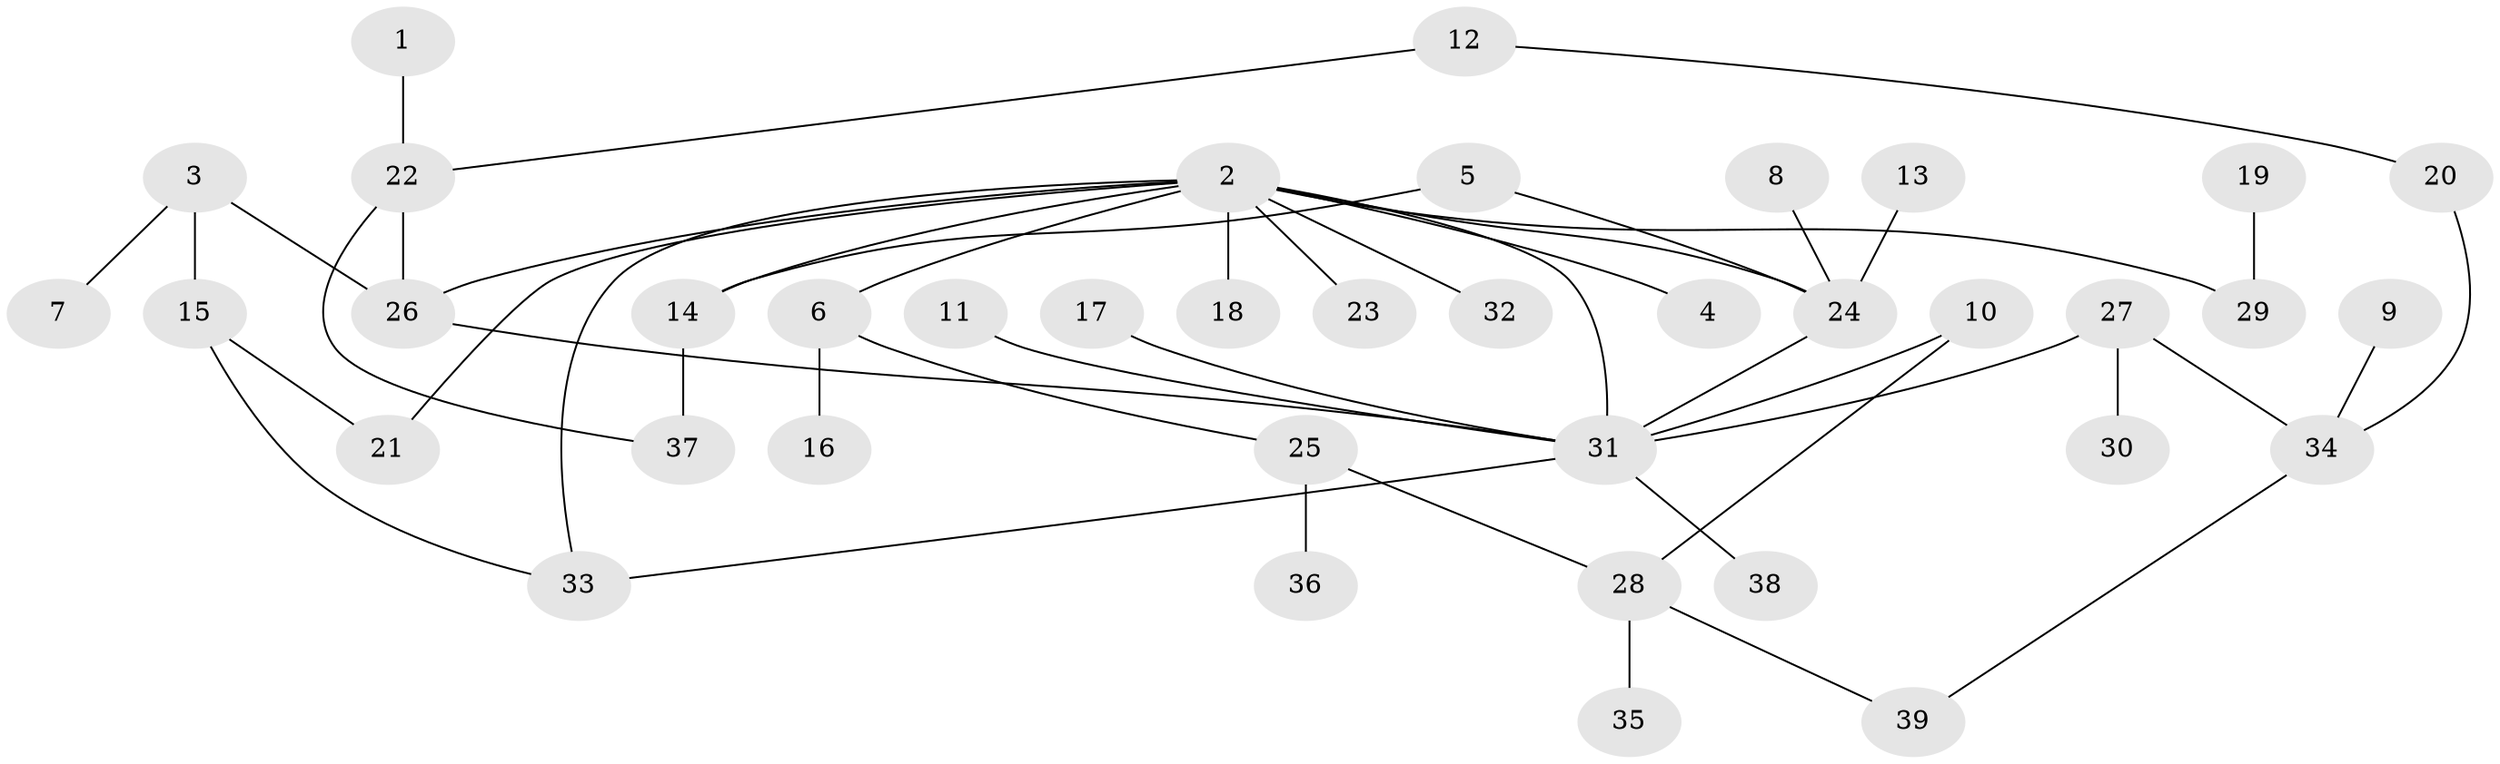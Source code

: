 // original degree distribution, {5: 0.05128205128205128, 7: 0.01282051282051282, 3: 0.1282051282051282, 4: 0.11538461538461539, 8: 0.01282051282051282, 2: 0.28205128205128205, 1: 0.3974358974358974}
// Generated by graph-tools (version 1.1) at 2025/25/03/09/25 03:25:28]
// undirected, 39 vertices, 48 edges
graph export_dot {
graph [start="1"]
  node [color=gray90,style=filled];
  1;
  2;
  3;
  4;
  5;
  6;
  7;
  8;
  9;
  10;
  11;
  12;
  13;
  14;
  15;
  16;
  17;
  18;
  19;
  20;
  21;
  22;
  23;
  24;
  25;
  26;
  27;
  28;
  29;
  30;
  31;
  32;
  33;
  34;
  35;
  36;
  37;
  38;
  39;
  1 -- 22 [weight=1.0];
  2 -- 4 [weight=1.0];
  2 -- 6 [weight=1.0];
  2 -- 14 [weight=1.0];
  2 -- 18 [weight=1.0];
  2 -- 21 [weight=1.0];
  2 -- 23 [weight=1.0];
  2 -- 24 [weight=1.0];
  2 -- 26 [weight=1.0];
  2 -- 29 [weight=1.0];
  2 -- 31 [weight=1.0];
  2 -- 32 [weight=1.0];
  2 -- 33 [weight=2.0];
  3 -- 7 [weight=1.0];
  3 -- 15 [weight=1.0];
  3 -- 26 [weight=1.0];
  5 -- 14 [weight=1.0];
  5 -- 24 [weight=1.0];
  6 -- 16 [weight=1.0];
  6 -- 25 [weight=1.0];
  8 -- 24 [weight=1.0];
  9 -- 34 [weight=1.0];
  10 -- 28 [weight=1.0];
  10 -- 31 [weight=1.0];
  11 -- 31 [weight=1.0];
  12 -- 20 [weight=1.0];
  12 -- 22 [weight=1.0];
  13 -- 24 [weight=1.0];
  14 -- 37 [weight=1.0];
  15 -- 21 [weight=1.0];
  15 -- 33 [weight=1.0];
  17 -- 31 [weight=1.0];
  19 -- 29 [weight=1.0];
  20 -- 34 [weight=1.0];
  22 -- 26 [weight=1.0];
  22 -- 37 [weight=1.0];
  24 -- 31 [weight=1.0];
  25 -- 28 [weight=1.0];
  25 -- 36 [weight=1.0];
  26 -- 31 [weight=1.0];
  27 -- 30 [weight=1.0];
  27 -- 31 [weight=1.0];
  27 -- 34 [weight=1.0];
  28 -- 35 [weight=1.0];
  28 -- 39 [weight=1.0];
  31 -- 33 [weight=1.0];
  31 -- 38 [weight=1.0];
  34 -- 39 [weight=1.0];
}
